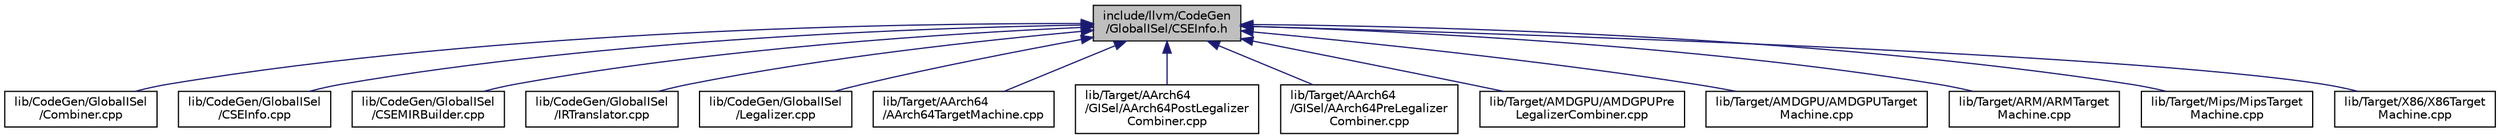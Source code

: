 digraph "include/llvm/CodeGen/GlobalISel/CSEInfo.h"
{
 // LATEX_PDF_SIZE
  bgcolor="transparent";
  edge [fontname="Helvetica",fontsize="10",labelfontname="Helvetica",labelfontsize="10"];
  node [fontname="Helvetica",fontsize="10",shape=record];
  Node1 [label="include/llvm/CodeGen\l/GlobalISel/CSEInfo.h",height=0.2,width=0.4,color="black", fillcolor="grey75", style="filled", fontcolor="black",tooltip=" "];
  Node1 -> Node2 [dir="back",color="midnightblue",fontsize="10",style="solid",fontname="Helvetica"];
  Node2 [label="lib/CodeGen/GlobalISel\l/Combiner.cpp",height=0.2,width=0.4,color="black",URL="$Combiner_8cpp.html",tooltip=" "];
  Node1 -> Node3 [dir="back",color="midnightblue",fontsize="10",style="solid",fontname="Helvetica"];
  Node3 [label="lib/CodeGen/GlobalISel\l/CSEInfo.cpp",height=0.2,width=0.4,color="black",URL="$CSEInfo_8cpp.html",tooltip=" "];
  Node1 -> Node4 [dir="back",color="midnightblue",fontsize="10",style="solid",fontname="Helvetica"];
  Node4 [label="lib/CodeGen/GlobalISel\l/CSEMIRBuilder.cpp",height=0.2,width=0.4,color="black",URL="$CSEMIRBuilder_8cpp.html",tooltip=" "];
  Node1 -> Node5 [dir="back",color="midnightblue",fontsize="10",style="solid",fontname="Helvetica"];
  Node5 [label="lib/CodeGen/GlobalISel\l/IRTranslator.cpp",height=0.2,width=0.4,color="black",URL="$IRTranslator_8cpp.html",tooltip=" "];
  Node1 -> Node6 [dir="back",color="midnightblue",fontsize="10",style="solid",fontname="Helvetica"];
  Node6 [label="lib/CodeGen/GlobalISel\l/Legalizer.cpp",height=0.2,width=0.4,color="black",URL="$Legalizer_8cpp.html",tooltip=" "];
  Node1 -> Node7 [dir="back",color="midnightblue",fontsize="10",style="solid",fontname="Helvetica"];
  Node7 [label="lib/Target/AArch64\l/AArch64TargetMachine.cpp",height=0.2,width=0.4,color="black",URL="$AArch64TargetMachine_8cpp.html",tooltip=" "];
  Node1 -> Node8 [dir="back",color="midnightblue",fontsize="10",style="solid",fontname="Helvetica"];
  Node8 [label="lib/Target/AArch64\l/GISel/AArch64PostLegalizer\lCombiner.cpp",height=0.2,width=0.4,color="black",URL="$AArch64PostLegalizerCombiner_8cpp.html",tooltip=" "];
  Node1 -> Node9 [dir="back",color="midnightblue",fontsize="10",style="solid",fontname="Helvetica"];
  Node9 [label="lib/Target/AArch64\l/GISel/AArch64PreLegalizer\lCombiner.cpp",height=0.2,width=0.4,color="black",URL="$AArch64PreLegalizerCombiner_8cpp.html",tooltip=" "];
  Node1 -> Node10 [dir="back",color="midnightblue",fontsize="10",style="solid",fontname="Helvetica"];
  Node10 [label="lib/Target/AMDGPU/AMDGPUPre\lLegalizerCombiner.cpp",height=0.2,width=0.4,color="black",URL="$AMDGPUPreLegalizerCombiner_8cpp.html",tooltip=" "];
  Node1 -> Node11 [dir="back",color="midnightblue",fontsize="10",style="solid",fontname="Helvetica"];
  Node11 [label="lib/Target/AMDGPU/AMDGPUTarget\lMachine.cpp",height=0.2,width=0.4,color="black",URL="$AMDGPUTargetMachine_8cpp.html",tooltip=" "];
  Node1 -> Node12 [dir="back",color="midnightblue",fontsize="10",style="solid",fontname="Helvetica"];
  Node12 [label="lib/Target/ARM/ARMTarget\lMachine.cpp",height=0.2,width=0.4,color="black",URL="$ARMTargetMachine_8cpp.html",tooltip=" "];
  Node1 -> Node13 [dir="back",color="midnightblue",fontsize="10",style="solid",fontname="Helvetica"];
  Node13 [label="lib/Target/Mips/MipsTarget\lMachine.cpp",height=0.2,width=0.4,color="black",URL="$MipsTargetMachine_8cpp.html",tooltip=" "];
  Node1 -> Node14 [dir="back",color="midnightblue",fontsize="10",style="solid",fontname="Helvetica"];
  Node14 [label="lib/Target/X86/X86Target\lMachine.cpp",height=0.2,width=0.4,color="black",URL="$X86TargetMachine_8cpp.html",tooltip=" "];
}
